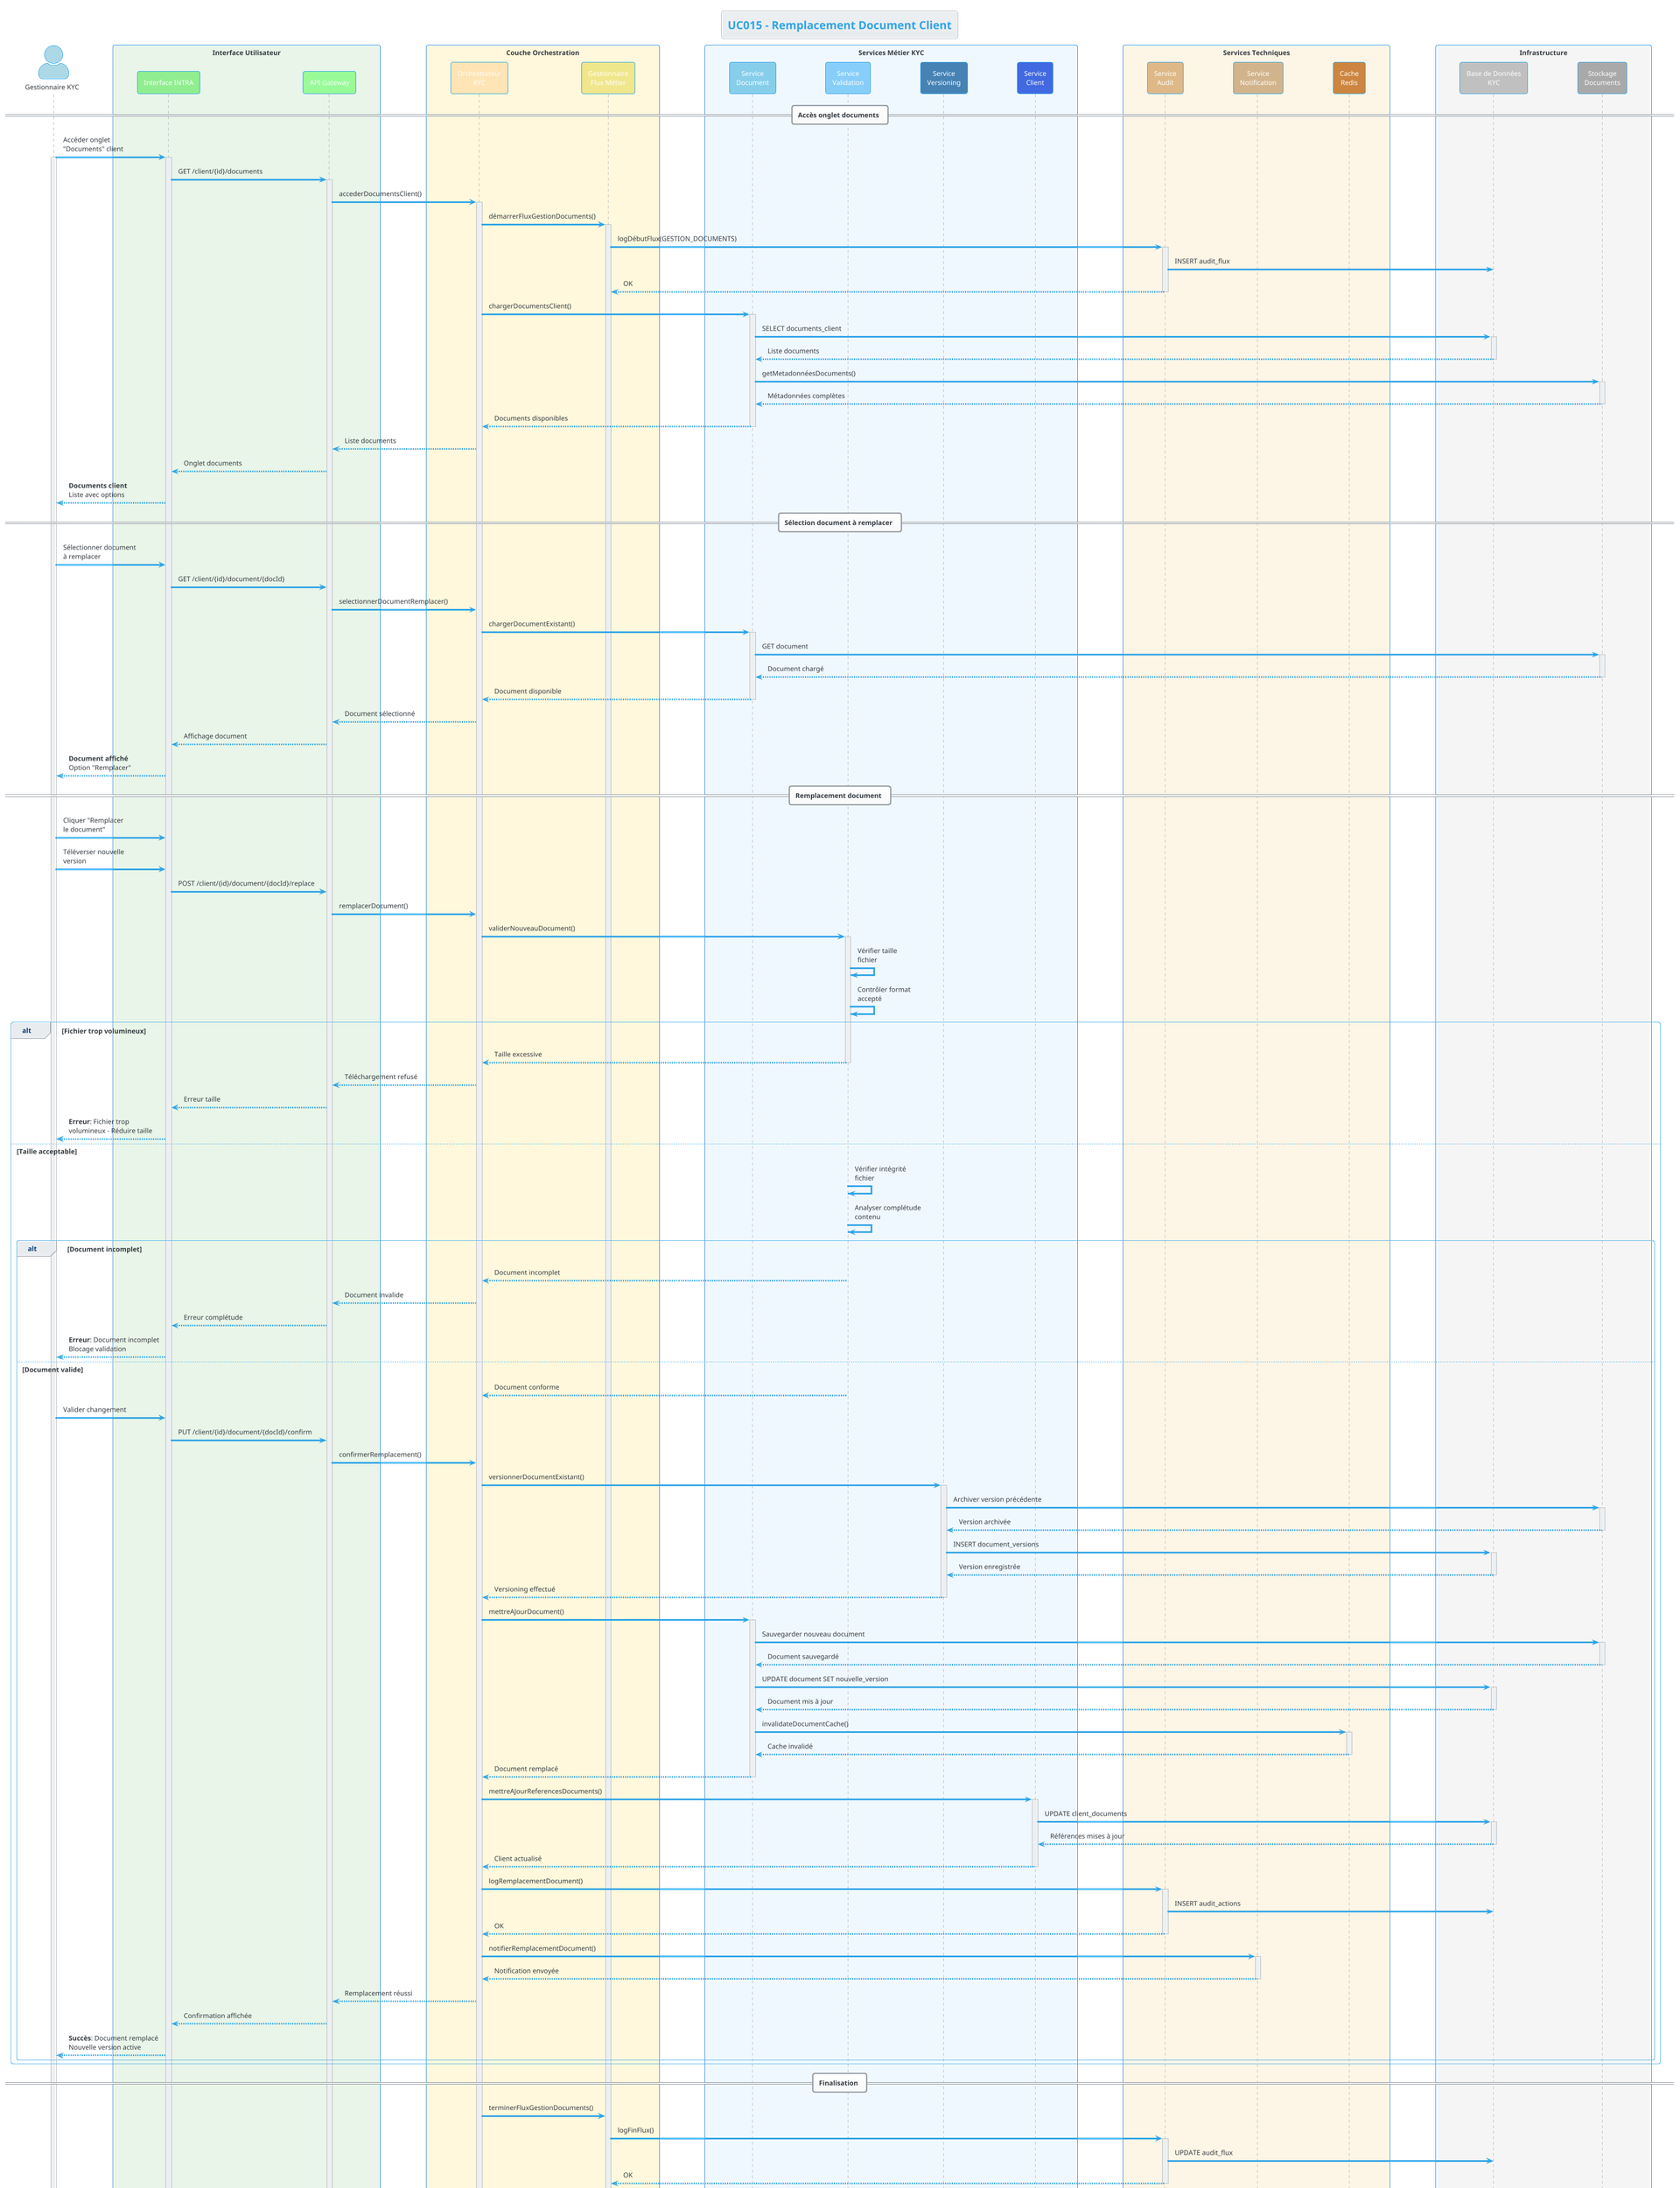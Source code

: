@startuml UC015
!theme cerulean

title UC015 - Remplacement Document Client
skinparam actorStyle awesome
skinparam sequenceBoxBorderColor #1E88E5
skinparam participantBackgroundColor #E3F2FD
skinparam lifeline {
    BackgroundColor #BBDEFB
}

' Acteurs externes
actor "Gestionnaire KYC" as Gestionnaire #LightBlue

' Couche présentation
box "Interface Utilisateur" #E8F5E8
    participant "Interface INTRA" as WebUI #90EE90
    participant "API Gateway" as Gateway #98FB98
end box

' Couche orchestration
box "Couche Orchestration" #FFF8DC
    participant "Orchestrateur\nKYC" as Orchestrator #FFE4B5
    participant "Gestionnaire\nFlux Métier" as FluxManager #F0E68C
end box

' Services métier
box "Services Métier KYC" #F0F8FF
    participant "Service\nDocument" as DocumentService #87CEEB
    participant "Service\nValidation" as ValidationService #87CEFA
    participant "Service\nVersioning" as VersioningService #4682B4
    participant "Service\nClient" as ClientService #4169E1
end box

' Services techniques
box "Services Techniques" #FDF5E6
    participant "Service\nAudit" as AuditService #DEB887
    participant "Service\nNotification" as NotificationService #D2B48C
    participant "Cache\nRedis" as CacheService #CD853F
end box

' Infrastructure
box "Infrastructure" #F5F5F5
    participant "Base de Données\nKYC" as DB #C0C0C0
    participant "Stockage\nDocuments" as Storage #A9A9A9
end box

== Accès onglet documents ==

Gestionnaire -> WebUI : Accéder onglet\n"Documents" client
activate Gestionnaire
activate WebUI

WebUI -> Gateway : GET /client/{id}/documents
activate Gateway

Gateway -> Orchestrator : accederDocumentsClient()
activate Orchestrator

Orchestrator -> FluxManager : démarrerFluxGestionDocuments()
activate FluxManager

FluxManager -> AuditService : logDébutFlux(GESTION_DOCUMENTS)
activate AuditService
AuditService -> DB : INSERT audit_flux
AuditService --> FluxManager : OK
deactivate AuditService

Orchestrator -> DocumentService : chargerDocumentsClient()
activate DocumentService

DocumentService -> DB : SELECT documents_client
activate DB
DB --> DocumentService : Liste documents
deactivate DB

DocumentService -> Storage : getMetadonnéesDocuments()
activate Storage
Storage --> DocumentService : Métadonnées complètes
deactivate Storage

DocumentService --> Orchestrator : Documents disponibles
deactivate DocumentService

Orchestrator --> Gateway : Liste documents
Gateway --> WebUI : Onglet documents
WebUI --> Gestionnaire : **Documents client**\nListe avec options

== Sélection document à remplacer ==

Gestionnaire -> WebUI : Sélectionner document\nà remplacer
WebUI -> Gateway : GET /client/{id}/document/{docId}

Gateway -> Orchestrator : selectionnerDocumentRemplacer()

Orchestrator -> DocumentService : chargerDocumentExistant()
activate DocumentService

DocumentService -> Storage : GET document
activate Storage
Storage --> DocumentService : Document chargé
deactivate Storage

DocumentService --> Orchestrator : Document disponible
deactivate DocumentService

Orchestrator --> Gateway : Document sélectionné
Gateway --> WebUI : Affichage document
WebUI --> Gestionnaire : **Document affiché**\nOption "Remplacer"

== Remplacement document ==

Gestionnaire -> WebUI : Cliquer "Remplacer\nle document"
Gestionnaire -> WebUI : Téléverser nouvelle\nversion

WebUI -> Gateway : POST /client/{id}/document/{docId}/replace

Gateway -> Orchestrator : remplacerDocument()

Orchestrator -> ValidationService : validerNouveauDocument()
activate ValidationService

ValidationService -> ValidationService : Vérifier taille\nfichier
ValidationService -> ValidationService : Contrôler format\naccepté

alt Fichier trop volumineux
    ValidationService --> Orchestrator : Taille excessive
    deactivate ValidationService
    
    Orchestrator --> Gateway : Téléchargement refusé
    Gateway --> WebUI : Erreur taille
    WebUI --> Gestionnaire : **Erreur**: Fichier trop\nvolumineux - Réduire taille
    
else Taille acceptable
    ValidationService -> ValidationService : Vérifier intégrité\nfichier
    ValidationService -> ValidationService : Analyser complétude\ncontenu
    
    alt Document incomplet
        ValidationService --> Orchestrator : Document incomplet
        deactivate ValidationService
        
        Orchestrator --> Gateway : Document invalide
        Gateway --> WebUI : Erreur complétude
        WebUI --> Gestionnaire : **Erreur**: Document incomplet\nBlocage validation
        
    else Document valide
        ValidationService --> Orchestrator : Document conforme
        deactivate ValidationService
        
        Gestionnaire -> WebUI : Valider changement
        WebUI -> Gateway : PUT /client/{id}/document/{docId}/confirm
        
        Gateway -> Orchestrator : confirmerRemplacement()
        
        ' Versioning du document existant
        Orchestrator -> VersioningService : versionnerDocumentExistant()
        activate VersioningService
        
        VersioningService -> Storage : Archiver version précédente
        activate Storage
        Storage --> VersioningService : Version archivée
        deactivate Storage
        
        VersioningService -> DB : INSERT document_versions
        activate DB
        DB --> VersioningService : Version enregistrée
        deactivate DB
        
        VersioningService --> Orchestrator : Versioning effectué
        deactivate VersioningService
        
        ' Mise à jour avec nouveau document
        Orchestrator -> DocumentService : mettreAJourDocument()
        activate DocumentService
        
        DocumentService -> Storage : Sauvegarder nouveau document
        activate Storage
        Storage --> DocumentService : Document sauvegardé
        deactivate Storage
        
        DocumentService -> DB : UPDATE document SET nouvelle_version
        activate DB
        DB --> DocumentService : Document mis à jour
        deactivate DB
        
        DocumentService -> CacheService : invalidateDocumentCache()
        activate CacheService
        CacheService --> DocumentService : Cache invalidé
        deactivate CacheService
        
        DocumentService --> Orchestrator : Document remplacé
        deactivate DocumentService
        
        ' Mise à jour référence client
        Orchestrator -> ClientService : mettreAJourReferencesDocuments()
        activate ClientService
        
        ClientService -> DB : UPDATE client_documents
        activate DB
        DB --> ClientService : Références mises à jour
        deactivate DB
        
        ClientService --> Orchestrator : Client actualisé
        deactivate ClientService
        
        ' Audit et notification
        Orchestrator -> AuditService : logRemplacementDocument()
        activate AuditService
        AuditService -> DB : INSERT audit_actions
        AuditService --> Orchestrator : OK
        deactivate AuditService
        
        Orchestrator -> NotificationService : notifierRemplacementDocument()
        activate NotificationService
        NotificationService --> Orchestrator : Notification envoyée
        deactivate NotificationService
        
        Orchestrator --> Gateway : Remplacement réussi
        Gateway --> WebUI : Confirmation affichée
        WebUI --> Gestionnaire : **Succès**: Document remplacé\nNouvelle version active
    end
end

== Finalisation ==

Orchestrator -> FluxManager : terminerFluxGestionDocuments()
FluxManager -> AuditService : logFinFlux()
activate AuditService
AuditService -> DB : UPDATE audit_flux
AuditService --> FluxManager : OK
deactivate AuditService

FluxManager --> Orchestrator : Flux terminé
deactivate FluxManager
deactivate Orchestrator

deactivate Gateway
deactivate WebUI
deactivate Gestionnaire

@enduml

